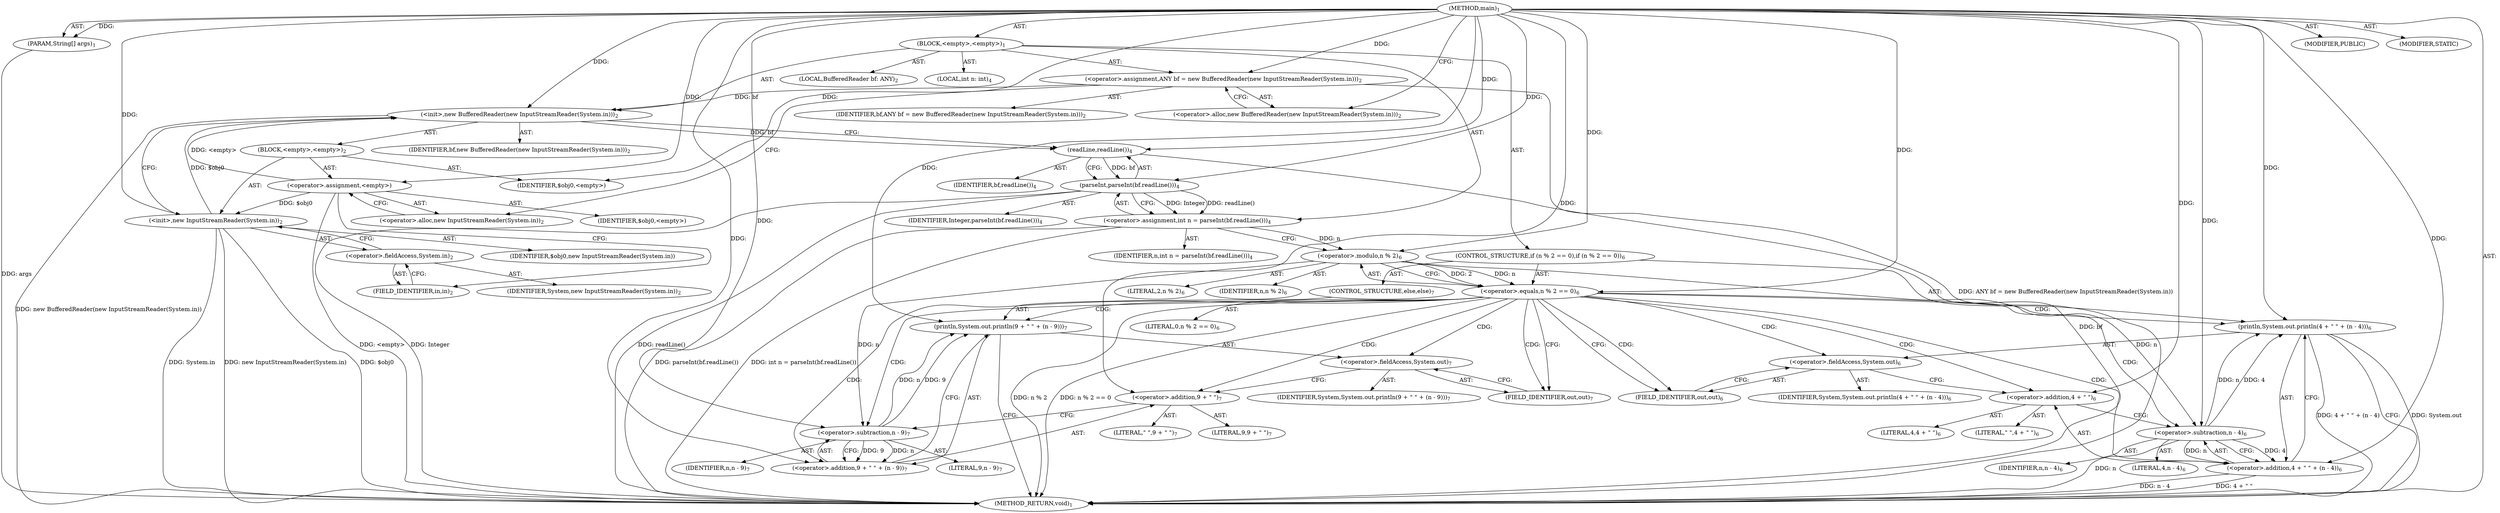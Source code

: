 digraph "main" {  
"19" [label = <(METHOD,main)<SUB>1</SUB>> ]
"20" [label = <(PARAM,String[] args)<SUB>1</SUB>> ]
"21" [label = <(BLOCK,&lt;empty&gt;,&lt;empty&gt;)<SUB>1</SUB>> ]
"4" [label = <(LOCAL,BufferedReader bf: ANY)<SUB>2</SUB>> ]
"22" [label = <(&lt;operator&gt;.assignment,ANY bf = new BufferedReader(new InputStreamReader(System.in)))<SUB>2</SUB>> ]
"23" [label = <(IDENTIFIER,bf,ANY bf = new BufferedReader(new InputStreamReader(System.in)))<SUB>2</SUB>> ]
"24" [label = <(&lt;operator&gt;.alloc,new BufferedReader(new InputStreamReader(System.in)))<SUB>2</SUB>> ]
"25" [label = <(&lt;init&gt;,new BufferedReader(new InputStreamReader(System.in)))<SUB>2</SUB>> ]
"3" [label = <(IDENTIFIER,bf,new BufferedReader(new InputStreamReader(System.in)))<SUB>2</SUB>> ]
"26" [label = <(BLOCK,&lt;empty&gt;,&lt;empty&gt;)<SUB>2</SUB>> ]
"27" [label = <(&lt;operator&gt;.assignment,&lt;empty&gt;)> ]
"28" [label = <(IDENTIFIER,$obj0,&lt;empty&gt;)> ]
"29" [label = <(&lt;operator&gt;.alloc,new InputStreamReader(System.in))<SUB>2</SUB>> ]
"30" [label = <(&lt;init&gt;,new InputStreamReader(System.in))<SUB>2</SUB>> ]
"31" [label = <(IDENTIFIER,$obj0,new InputStreamReader(System.in))> ]
"32" [label = <(&lt;operator&gt;.fieldAccess,System.in)<SUB>2</SUB>> ]
"33" [label = <(IDENTIFIER,System,new InputStreamReader(System.in))<SUB>2</SUB>> ]
"34" [label = <(FIELD_IDENTIFIER,in,in)<SUB>2</SUB>> ]
"35" [label = <(IDENTIFIER,$obj0,&lt;empty&gt;)> ]
"36" [label = <(LOCAL,int n: int)<SUB>4</SUB>> ]
"37" [label = <(&lt;operator&gt;.assignment,int n = parseInt(bf.readLine()))<SUB>4</SUB>> ]
"38" [label = <(IDENTIFIER,n,int n = parseInt(bf.readLine()))<SUB>4</SUB>> ]
"39" [label = <(parseInt,parseInt(bf.readLine()))<SUB>4</SUB>> ]
"40" [label = <(IDENTIFIER,Integer,parseInt(bf.readLine()))<SUB>4</SUB>> ]
"41" [label = <(readLine,readLine())<SUB>4</SUB>> ]
"42" [label = <(IDENTIFIER,bf,readLine())<SUB>4</SUB>> ]
"43" [label = <(CONTROL_STRUCTURE,if (n % 2 == 0),if (n % 2 == 0))<SUB>6</SUB>> ]
"44" [label = <(&lt;operator&gt;.equals,n % 2 == 0)<SUB>6</SUB>> ]
"45" [label = <(&lt;operator&gt;.modulo,n % 2)<SUB>6</SUB>> ]
"46" [label = <(IDENTIFIER,n,n % 2)<SUB>6</SUB>> ]
"47" [label = <(LITERAL,2,n % 2)<SUB>6</SUB>> ]
"48" [label = <(LITERAL,0,n % 2 == 0)<SUB>6</SUB>> ]
"49" [label = <(println,System.out.println(4 + &quot; &quot; + (n - 4)))<SUB>6</SUB>> ]
"50" [label = <(&lt;operator&gt;.fieldAccess,System.out)<SUB>6</SUB>> ]
"51" [label = <(IDENTIFIER,System,System.out.println(4 + &quot; &quot; + (n - 4)))<SUB>6</SUB>> ]
"52" [label = <(FIELD_IDENTIFIER,out,out)<SUB>6</SUB>> ]
"53" [label = <(&lt;operator&gt;.addition,4 + &quot; &quot; + (n - 4))<SUB>6</SUB>> ]
"54" [label = <(&lt;operator&gt;.addition,4 + &quot; &quot;)<SUB>6</SUB>> ]
"55" [label = <(LITERAL,4,4 + &quot; &quot;)<SUB>6</SUB>> ]
"56" [label = <(LITERAL,&quot; &quot;,4 + &quot; &quot;)<SUB>6</SUB>> ]
"57" [label = <(&lt;operator&gt;.subtraction,n - 4)<SUB>6</SUB>> ]
"58" [label = <(IDENTIFIER,n,n - 4)<SUB>6</SUB>> ]
"59" [label = <(LITERAL,4,n - 4)<SUB>6</SUB>> ]
"60" [label = <(CONTROL_STRUCTURE,else,else)<SUB>7</SUB>> ]
"61" [label = <(println,System.out.println(9 + &quot; &quot; + (n - 9)))<SUB>7</SUB>> ]
"62" [label = <(&lt;operator&gt;.fieldAccess,System.out)<SUB>7</SUB>> ]
"63" [label = <(IDENTIFIER,System,System.out.println(9 + &quot; &quot; + (n - 9)))<SUB>7</SUB>> ]
"64" [label = <(FIELD_IDENTIFIER,out,out)<SUB>7</SUB>> ]
"65" [label = <(&lt;operator&gt;.addition,9 + &quot; &quot; + (n - 9))<SUB>7</SUB>> ]
"66" [label = <(&lt;operator&gt;.addition,9 + &quot; &quot;)<SUB>7</SUB>> ]
"67" [label = <(LITERAL,9,9 + &quot; &quot;)<SUB>7</SUB>> ]
"68" [label = <(LITERAL,&quot; &quot;,9 + &quot; &quot;)<SUB>7</SUB>> ]
"69" [label = <(&lt;operator&gt;.subtraction,n - 9)<SUB>7</SUB>> ]
"70" [label = <(IDENTIFIER,n,n - 9)<SUB>7</SUB>> ]
"71" [label = <(LITERAL,9,n - 9)<SUB>7</SUB>> ]
"72" [label = <(MODIFIER,PUBLIC)> ]
"73" [label = <(MODIFIER,STATIC)> ]
"74" [label = <(METHOD_RETURN,void)<SUB>1</SUB>> ]
  "19" -> "20"  [ label = "AST: "] 
  "19" -> "21"  [ label = "AST: "] 
  "19" -> "72"  [ label = "AST: "] 
  "19" -> "73"  [ label = "AST: "] 
  "19" -> "74"  [ label = "AST: "] 
  "21" -> "4"  [ label = "AST: "] 
  "21" -> "22"  [ label = "AST: "] 
  "21" -> "25"  [ label = "AST: "] 
  "21" -> "36"  [ label = "AST: "] 
  "21" -> "37"  [ label = "AST: "] 
  "21" -> "43"  [ label = "AST: "] 
  "22" -> "23"  [ label = "AST: "] 
  "22" -> "24"  [ label = "AST: "] 
  "25" -> "3"  [ label = "AST: "] 
  "25" -> "26"  [ label = "AST: "] 
  "26" -> "27"  [ label = "AST: "] 
  "26" -> "30"  [ label = "AST: "] 
  "26" -> "35"  [ label = "AST: "] 
  "27" -> "28"  [ label = "AST: "] 
  "27" -> "29"  [ label = "AST: "] 
  "30" -> "31"  [ label = "AST: "] 
  "30" -> "32"  [ label = "AST: "] 
  "32" -> "33"  [ label = "AST: "] 
  "32" -> "34"  [ label = "AST: "] 
  "37" -> "38"  [ label = "AST: "] 
  "37" -> "39"  [ label = "AST: "] 
  "39" -> "40"  [ label = "AST: "] 
  "39" -> "41"  [ label = "AST: "] 
  "41" -> "42"  [ label = "AST: "] 
  "43" -> "44"  [ label = "AST: "] 
  "43" -> "49"  [ label = "AST: "] 
  "43" -> "60"  [ label = "AST: "] 
  "44" -> "45"  [ label = "AST: "] 
  "44" -> "48"  [ label = "AST: "] 
  "45" -> "46"  [ label = "AST: "] 
  "45" -> "47"  [ label = "AST: "] 
  "49" -> "50"  [ label = "AST: "] 
  "49" -> "53"  [ label = "AST: "] 
  "50" -> "51"  [ label = "AST: "] 
  "50" -> "52"  [ label = "AST: "] 
  "53" -> "54"  [ label = "AST: "] 
  "53" -> "57"  [ label = "AST: "] 
  "54" -> "55"  [ label = "AST: "] 
  "54" -> "56"  [ label = "AST: "] 
  "57" -> "58"  [ label = "AST: "] 
  "57" -> "59"  [ label = "AST: "] 
  "60" -> "61"  [ label = "AST: "] 
  "61" -> "62"  [ label = "AST: "] 
  "61" -> "65"  [ label = "AST: "] 
  "62" -> "63"  [ label = "AST: "] 
  "62" -> "64"  [ label = "AST: "] 
  "65" -> "66"  [ label = "AST: "] 
  "65" -> "69"  [ label = "AST: "] 
  "66" -> "67"  [ label = "AST: "] 
  "66" -> "68"  [ label = "AST: "] 
  "69" -> "70"  [ label = "AST: "] 
  "69" -> "71"  [ label = "AST: "] 
  "22" -> "29"  [ label = "CFG: "] 
  "25" -> "41"  [ label = "CFG: "] 
  "37" -> "45"  [ label = "CFG: "] 
  "24" -> "22"  [ label = "CFG: "] 
  "39" -> "37"  [ label = "CFG: "] 
  "44" -> "52"  [ label = "CFG: "] 
  "44" -> "64"  [ label = "CFG: "] 
  "49" -> "74"  [ label = "CFG: "] 
  "27" -> "34"  [ label = "CFG: "] 
  "30" -> "25"  [ label = "CFG: "] 
  "41" -> "39"  [ label = "CFG: "] 
  "45" -> "44"  [ label = "CFG: "] 
  "50" -> "54"  [ label = "CFG: "] 
  "53" -> "49"  [ label = "CFG: "] 
  "61" -> "74"  [ label = "CFG: "] 
  "29" -> "27"  [ label = "CFG: "] 
  "32" -> "30"  [ label = "CFG: "] 
  "52" -> "50"  [ label = "CFG: "] 
  "54" -> "57"  [ label = "CFG: "] 
  "57" -> "53"  [ label = "CFG: "] 
  "62" -> "66"  [ label = "CFG: "] 
  "65" -> "61"  [ label = "CFG: "] 
  "34" -> "32"  [ label = "CFG: "] 
  "64" -> "62"  [ label = "CFG: "] 
  "66" -> "69"  [ label = "CFG: "] 
  "69" -> "65"  [ label = "CFG: "] 
  "19" -> "24"  [ label = "CFG: "] 
  "20" -> "74"  [ label = "DDG: args"] 
  "22" -> "74"  [ label = "DDG: ANY bf = new BufferedReader(new InputStreamReader(System.in))"] 
  "27" -> "74"  [ label = "DDG: &lt;empty&gt;"] 
  "30" -> "74"  [ label = "DDG: $obj0"] 
  "30" -> "74"  [ label = "DDG: System.in"] 
  "30" -> "74"  [ label = "DDG: new InputStreamReader(System.in)"] 
  "25" -> "74"  [ label = "DDG: new BufferedReader(new InputStreamReader(System.in))"] 
  "41" -> "74"  [ label = "DDG: bf"] 
  "39" -> "74"  [ label = "DDG: readLine()"] 
  "37" -> "74"  [ label = "DDG: parseInt(bf.readLine())"] 
  "37" -> "74"  [ label = "DDG: int n = parseInt(bf.readLine())"] 
  "44" -> "74"  [ label = "DDG: n % 2"] 
  "44" -> "74"  [ label = "DDG: n % 2 == 0"] 
  "49" -> "74"  [ label = "DDG: System.out"] 
  "53" -> "74"  [ label = "DDG: 4 + &quot; &quot;"] 
  "57" -> "74"  [ label = "DDG: n"] 
  "53" -> "74"  [ label = "DDG: n - 4"] 
  "49" -> "74"  [ label = "DDG: 4 + &quot; &quot; + (n - 4)"] 
  "39" -> "74"  [ label = "DDG: Integer"] 
  "19" -> "20"  [ label = "DDG: "] 
  "19" -> "22"  [ label = "DDG: "] 
  "39" -> "37"  [ label = "DDG: Integer"] 
  "39" -> "37"  [ label = "DDG: readLine()"] 
  "22" -> "25"  [ label = "DDG: bf"] 
  "19" -> "25"  [ label = "DDG: "] 
  "27" -> "25"  [ label = "DDG: &lt;empty&gt;"] 
  "30" -> "25"  [ label = "DDG: $obj0"] 
  "19" -> "27"  [ label = "DDG: "] 
  "19" -> "35"  [ label = "DDG: "] 
  "19" -> "39"  [ label = "DDG: "] 
  "41" -> "39"  [ label = "DDG: bf"] 
  "45" -> "44"  [ label = "DDG: n"] 
  "45" -> "44"  [ label = "DDG: 2"] 
  "19" -> "44"  [ label = "DDG: "] 
  "19" -> "49"  [ label = "DDG: "] 
  "57" -> "49"  [ label = "DDG: n"] 
  "57" -> "49"  [ label = "DDG: 4"] 
  "27" -> "30"  [ label = "DDG: $obj0"] 
  "19" -> "30"  [ label = "DDG: "] 
  "25" -> "41"  [ label = "DDG: bf"] 
  "19" -> "41"  [ label = "DDG: "] 
  "37" -> "45"  [ label = "DDG: n"] 
  "19" -> "45"  [ label = "DDG: "] 
  "19" -> "53"  [ label = "DDG: "] 
  "57" -> "53"  [ label = "DDG: n"] 
  "57" -> "53"  [ label = "DDG: 4"] 
  "19" -> "61"  [ label = "DDG: "] 
  "69" -> "61"  [ label = "DDG: n"] 
  "69" -> "61"  [ label = "DDG: 9"] 
  "19" -> "54"  [ label = "DDG: "] 
  "45" -> "57"  [ label = "DDG: n"] 
  "19" -> "57"  [ label = "DDG: "] 
  "19" -> "65"  [ label = "DDG: "] 
  "69" -> "65"  [ label = "DDG: n"] 
  "69" -> "65"  [ label = "DDG: 9"] 
  "19" -> "66"  [ label = "DDG: "] 
  "45" -> "69"  [ label = "DDG: n"] 
  "19" -> "69"  [ label = "DDG: "] 
  "44" -> "49"  [ label = "CDG: "] 
  "44" -> "61"  [ label = "CDG: "] 
  "44" -> "65"  [ label = "CDG: "] 
  "44" -> "50"  [ label = "CDG: "] 
  "44" -> "64"  [ label = "CDG: "] 
  "44" -> "57"  [ label = "CDG: "] 
  "44" -> "66"  [ label = "CDG: "] 
  "44" -> "52"  [ label = "CDG: "] 
  "44" -> "53"  [ label = "CDG: "] 
  "44" -> "69"  [ label = "CDG: "] 
  "44" -> "54"  [ label = "CDG: "] 
  "44" -> "62"  [ label = "CDG: "] 
}
